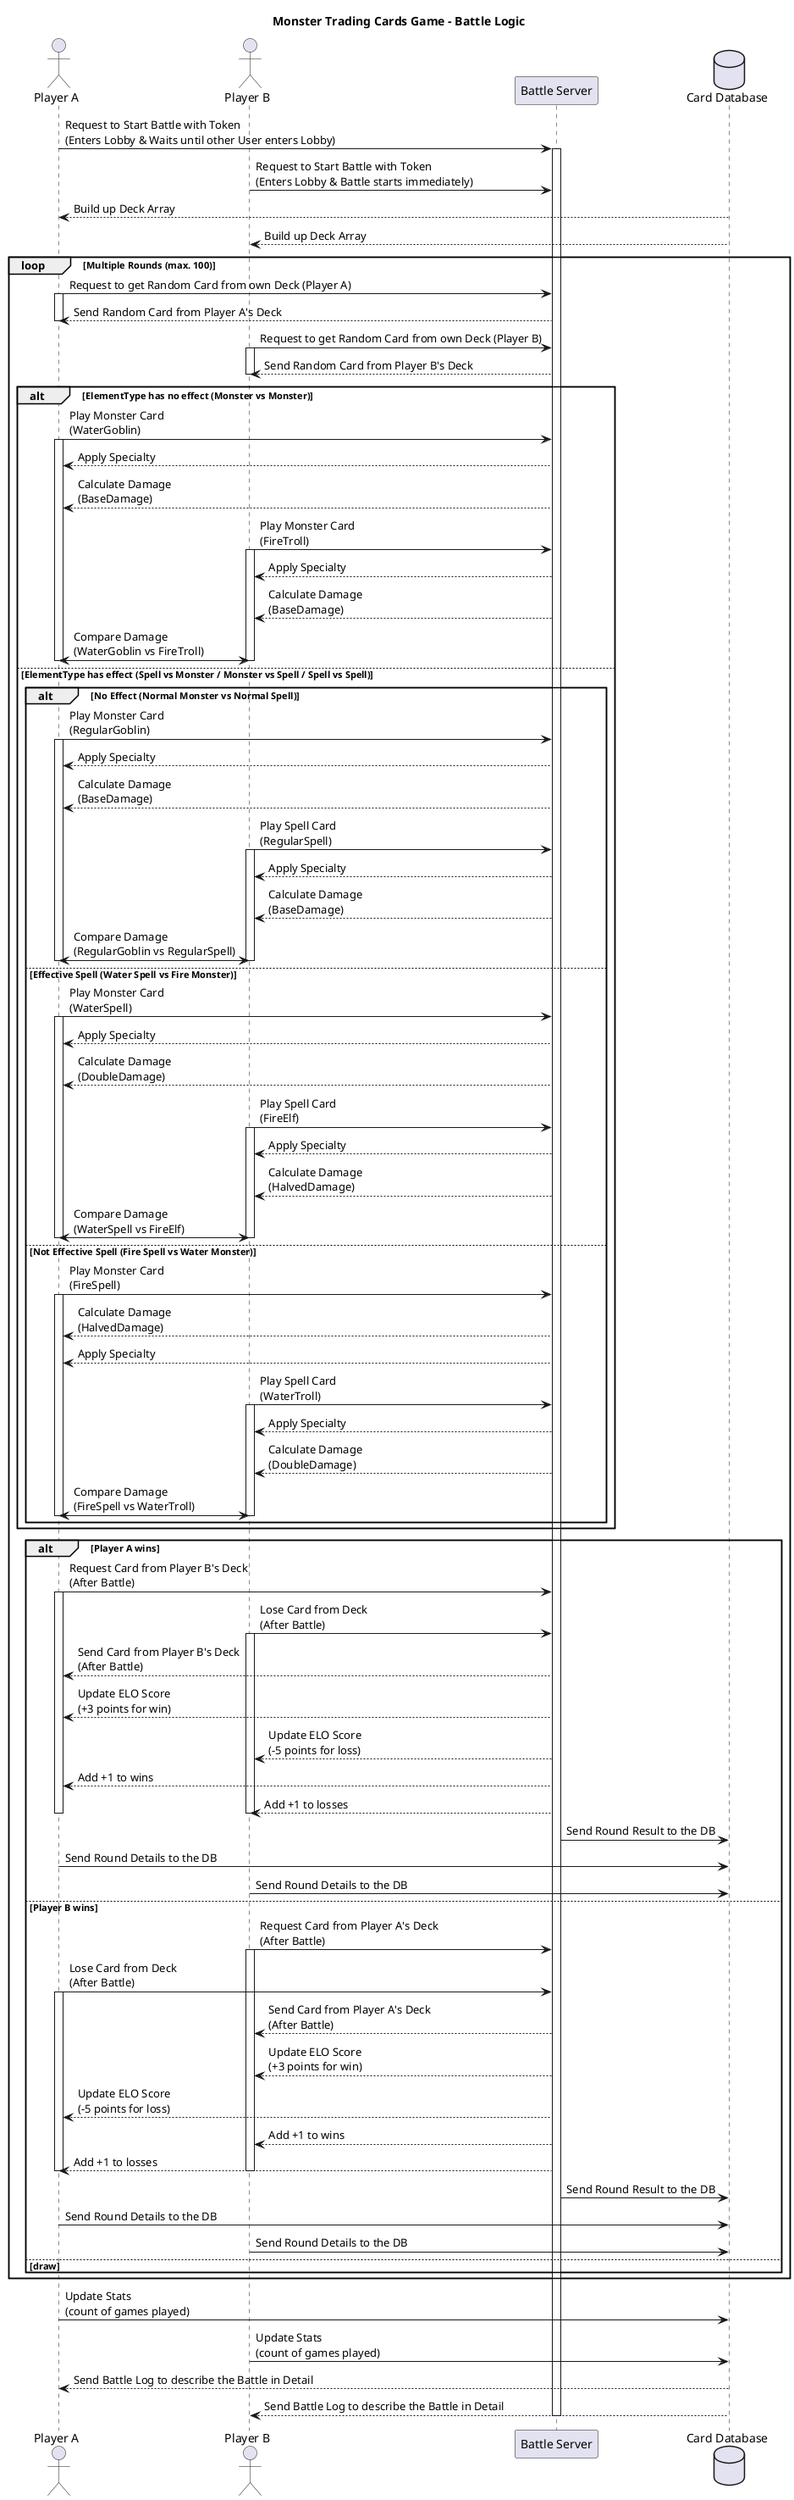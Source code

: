 @startuml
'https://plantuml.com/sequence-diagram

'open at https://sequencediagram.org/

title Monster Trading Cards Game - Battle Logic

actor "Player A" as PlayerA
actor "Player B" as PlayerB
participant "Battle Server" as Server
database "Card Database" as Database

PlayerA -> Server: Request to Start Battle with Token\n(Enters Lobby & Waits until other User enters Lobby)
activate Server

PlayerB -> Server: Request to Start Battle with Token\n(Enters Lobby & Battle starts immediately)

Database --> PlayerA: Build up Deck Array

Database --> PlayerB: Build up Deck Array

loop Multiple Rounds (max. 100)

PlayerA -> Server: Request to get Random Card from own Deck (Player A)
    activate PlayerA
    Server -->PlayerA: Send Random Card from Player A's Deck
    deactivate PlayerA

    PlayerB -> Server: Request to get Random Card from own Deck (Player B)
    activate PlayerB
    Server -->PlayerB: Send Random Card from Player B's Deck
    deactivate PlayerB


alt ElementType has no effect (Monster vs Monster)
PlayerA -> Server: Play Monster Card\n(WaterGoblin)
        activate PlayerA
        Server --> PlayerA: Apply Specialty
        Server --> PlayerA: Calculate Damage\n(BaseDamage)

        PlayerB -> Server: Play Monster Card\n(FireTroll)
        activate PlayerB
        Server --> PlayerB: Apply Specialty
        Server --> PlayerB: Calculate Damage\n(BaseDamage)

        PlayerA <-> PlayerB: Compare Damage\n(WaterGoblin vs FireTroll)

        deactivate PlayerA
        deactivate PlayerB

else ElementType has effect (Spell vs Monster / Monster vs Spell / Spell vs Spell)
alt No Effect (Normal Monster vs Normal Spell)
PlayerA -> Server: Play Monster Card\n(RegularGoblin)
            activate PlayerA
            Server --> PlayerA: Apply Specialty
            Server --> PlayerA: Calculate Damage\n(BaseDamage)

            PlayerB -> Server: Play Spell Card\n(RegularSpell)
            activate PlayerB
            Server --> PlayerB: Apply Specialty
            Server --> PlayerB: Calculate Damage\n(BaseDamage)

            PlayerA <-> PlayerB: Compare Damage\n(RegularGoblin vs RegularSpell)

            deactivate PlayerA
            deactivate PlayerB

else Effective Spell (Water Spell vs Fire Monster)
PlayerA -> Server: Play Monster Card\n(WaterSpell)
            activate PlayerA
            Server --> PlayerA: Apply Specialty
            Server --> PlayerA: Calculate Damage\n(DoubleDamage)

            PlayerB -> Server: Play Spell Card\n(FireElf)
            activate PlayerB
            Server --> PlayerB: Apply Specialty
            Server --> PlayerB: Calculate Damage\n(HalvedDamage)

            PlayerA <-> PlayerB: Compare Damage\n(WaterSpell vs FireElf)

            deactivate PlayerA
            deactivate PlayerB

else Not Effective Spell (Fire Spell vs Water Monster)
PlayerA -> Server: Play Monster Card\n(FireSpell)
            activate PlayerA
            Server --> PlayerA: Calculate Damage\n(HalvedDamage)
            Server --> PlayerA: Apply Specialty

            PlayerB -> Server: Play Spell Card\n(WaterTroll)
            activate PlayerB
            Server --> PlayerB: Apply Specialty
            Server --> PlayerB: Calculate Damage\n(DoubleDamage)

            PlayerA <-> PlayerB: Compare Damage\n(FireSpell vs WaterTroll)

            deactivate PlayerA
            deactivate PlayerB

end
end

alt Player A wins
PlayerA -> Server: Request Card from Player B's Deck\n(After Battle)
        activate PlayerA
        PlayerB -> Server: Lose Card from Deck\n(After Battle)
        activate PlayerB
        Server --> PlayerA: Send Card from Player B's Deck\n(After Battle)
        Server --> PlayerA: Update ELO Score\n(+3 points for win)
        Server --> PlayerB: Update ELO Score\n(-5 points for loss)
        Server --> PlayerA: Add +1 to wins
        Server --> PlayerB: Add +1 to losses
        deactivate PlayerA
        deactivate PlayerB

        Server -> Database: Send Round Result to the DB
        PlayerA -> Database: Send Round Details to the DB
        PlayerB -> Database: Send Round Details to the DB

else Player B wins
PlayerB -> Server: Request Card from Player A's Deck\n(After Battle)
        activate PlayerB
        PlayerA -> Server: Lose Card from Deck\n(After Battle)
        activate PlayerA
        Server --> PlayerB: Send Card from Player A's Deck\n(After Battle)
        Server --> PlayerB: Update ELO Score\n(+3 points for win)
        Server --> PlayerA: Update ELO Score\n(-5 points for loss)
        Server --> PlayerB: Add +1 to wins
        Server --> PlayerA: Add +1 to losses
        deactivate PlayerB
        deactivate PlayerA

        Server -> Database: Send Round Result to the DB
        PlayerA -> Database: Send Round Details to the DB
        PlayerB -> Database: Send Round Details to the DB

else draw
box over PlayerA,PlayerB:No Action

end
end

PlayerA -> Database: Update Stats\n(count of games played)
PlayerB -> Database: Update Stats\n(count of games played)
Database --> PlayerA: Send Battle Log to describe the Battle in Detail
Database --> PlayerB: Send Battle Log to describe the Battle in Detail
deactivate Server

@enduml